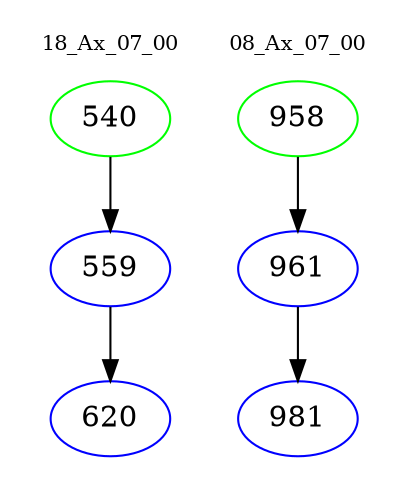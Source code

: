 digraph{
subgraph cluster_0 {
color = white
label = "18_Ax_07_00";
fontsize=10;
T0_540 [label="540", color="green"]
T0_540 -> T0_559 [color="black"]
T0_559 [label="559", color="blue"]
T0_559 -> T0_620 [color="black"]
T0_620 [label="620", color="blue"]
}
subgraph cluster_1 {
color = white
label = "08_Ax_07_00";
fontsize=10;
T1_958 [label="958", color="green"]
T1_958 -> T1_961 [color="black"]
T1_961 [label="961", color="blue"]
T1_961 -> T1_981 [color="black"]
T1_981 [label="981", color="blue"]
}
}
